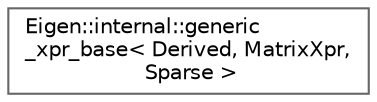 digraph "类继承关系图"
{
 // LATEX_PDF_SIZE
  bgcolor="transparent";
  edge [fontname=Helvetica,fontsize=10,labelfontname=Helvetica,labelfontsize=10];
  node [fontname=Helvetica,fontsize=10,shape=box,height=0.2,width=0.4];
  rankdir="LR";
  Node0 [id="Node000000",label="Eigen::internal::generic\l_xpr_base\< Derived, MatrixXpr,\l Sparse \>",height=0.2,width=0.4,color="grey40", fillcolor="white", style="filled",URL="$struct_eigen_1_1internal_1_1generic__xpr__base_3_01_derived_00_01_matrix_xpr_00_01_sparse_01_4.html",tooltip=" "];
}
